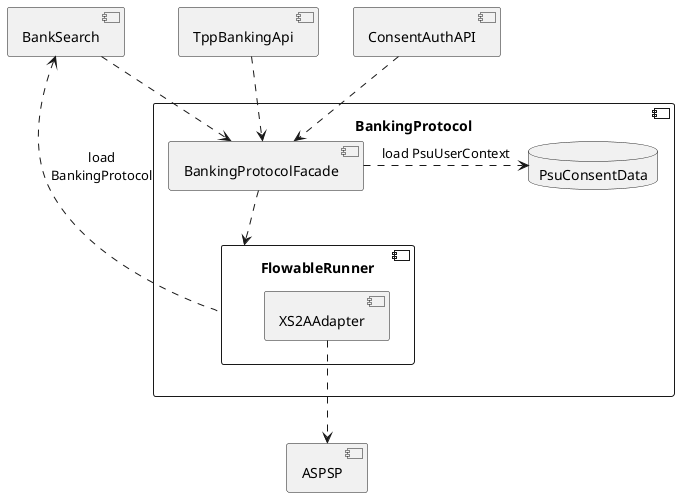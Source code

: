 @startuml

skinparam componentStyle uml2


component "BankSearch"
component "TppBankingApi"
component "ConsentAuthAPI"

component "BankingProtocol" as BankingProtocol {
    component BankingProtocolFacade
    component FlowableRunner {
        component XS2AAdapter
    }
    database PsuConsentData

    BankingProtocolFacade ..> FlowableRunner
    BankingProtocolFacade .> PsuConsentData : load PsuUserContext

}
TppBankingApi ..> BankingProtocolFacade
BankSearch ..> BankingProtocolFacade
ConsentAuthAPI ..> BankingProtocolFacade

BankSearch <.. FlowableRunner : load\nBankingProtocol

component ASPSP


XS2AAdapter ..> ASPSP

@enduml
